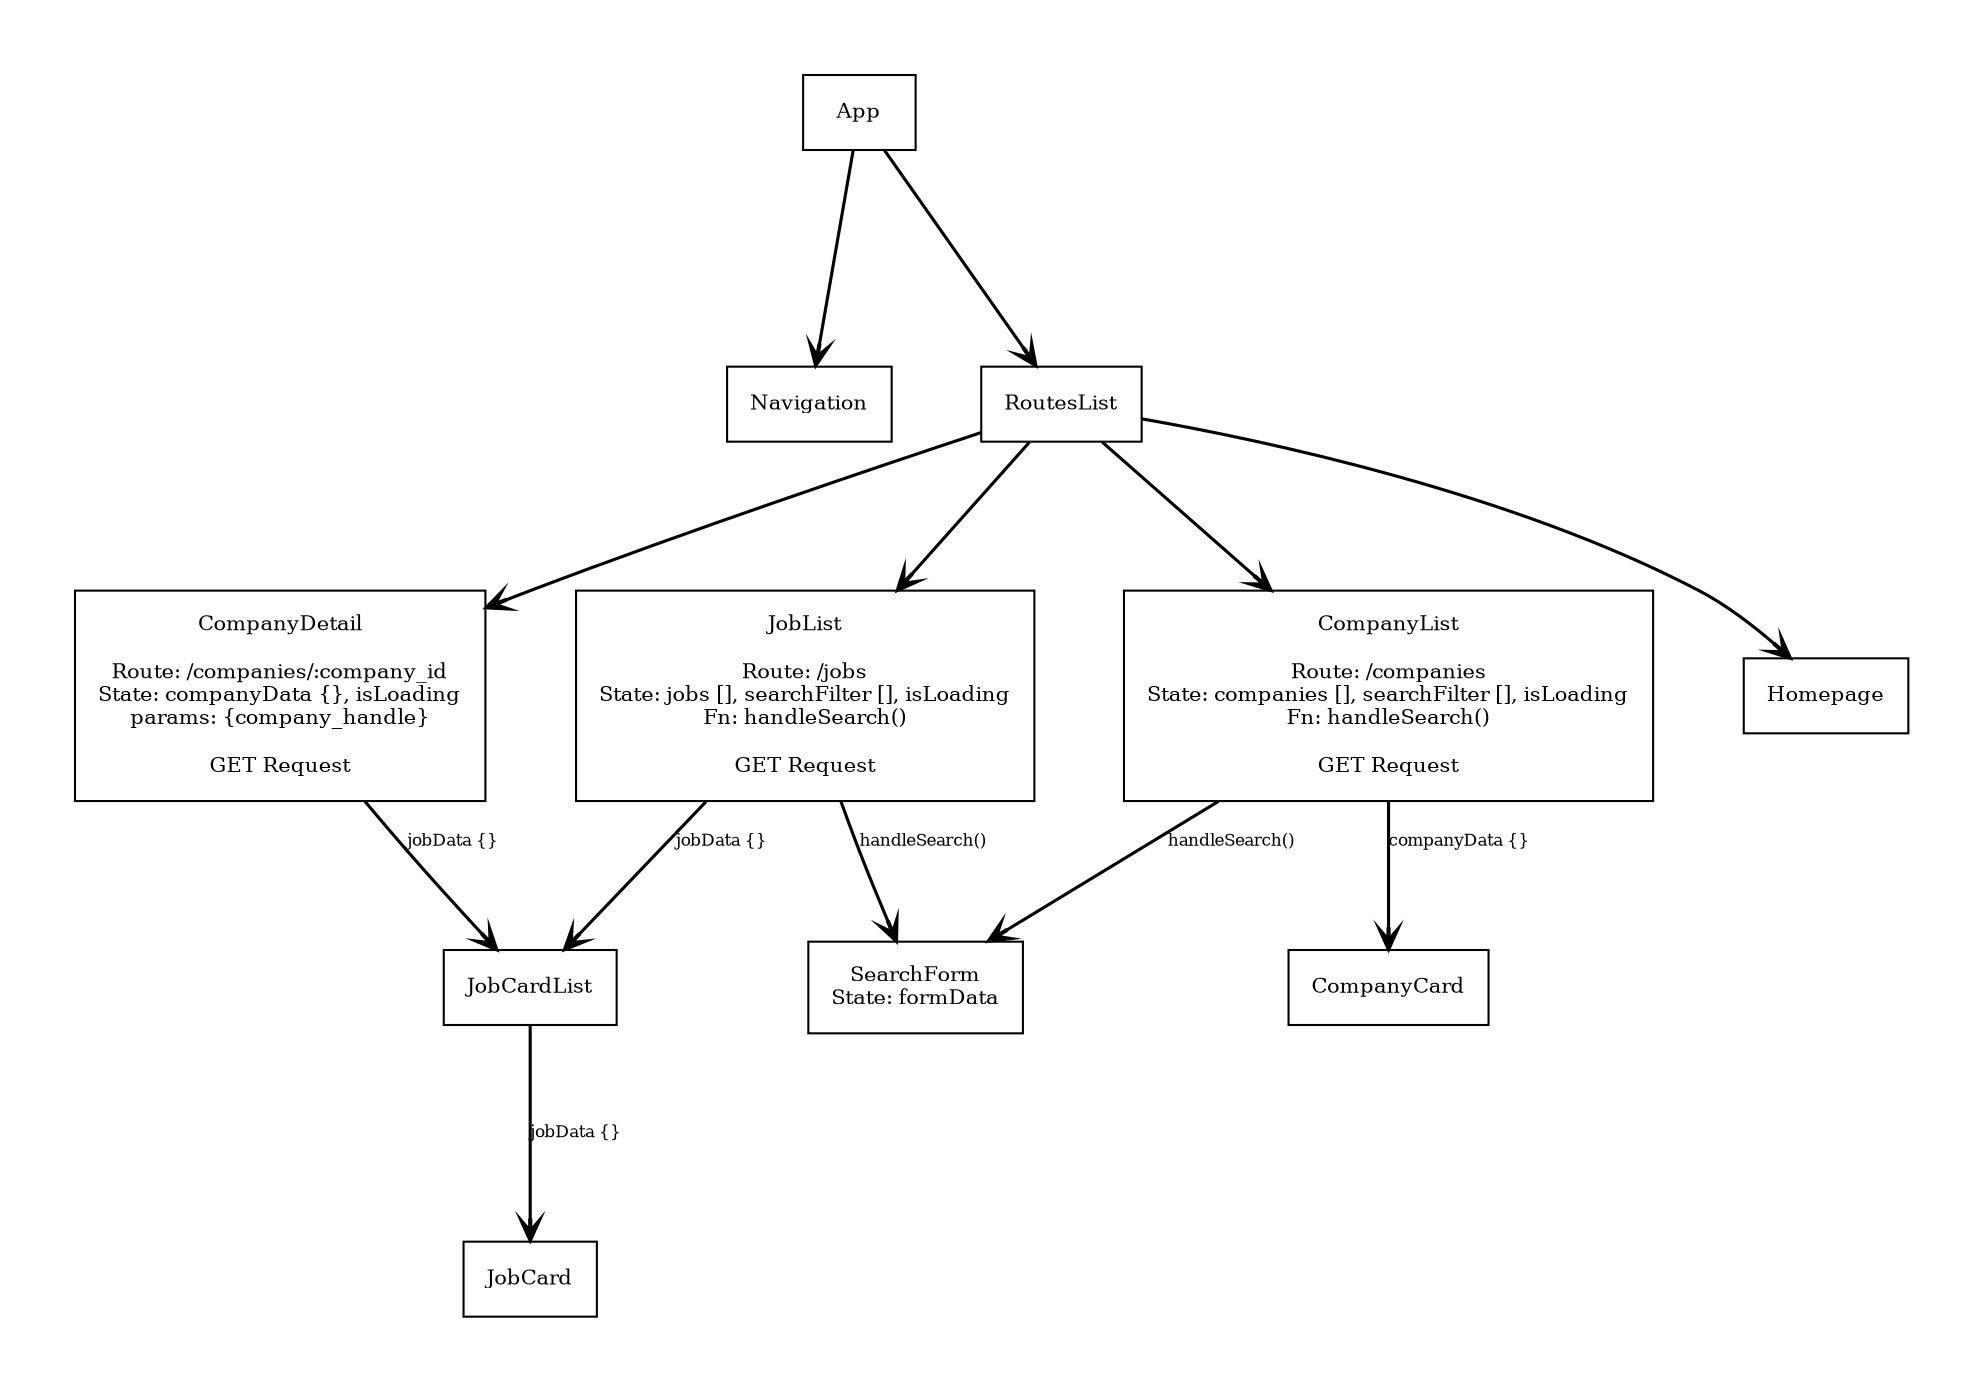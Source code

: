 digraph Madlibs {

  // Light Mode
  graph [pad="0.5", ranksep="0.4 equally", nodesep="0.6", fontsize="10pt"];
  node [fontsize="10pt", shape="rectangle", margin="0.15"];
  edge [fontsize="8pt", penwidth="1.5", arrowhead="vee"];

  // Dark Mode
//   graph [pad="0.5", ranksep="0.4 equally", nodesep="0.6", fontsize="10pt", bgcolor="black"];
//   node [fontsize="10pt", shape="rectangle", margin="0.15", fontcolor="white", color="white", fillcolor="gray30", style="filled"];
//   edge [fontsize="8pt", penwidth="1.5", arrowhead="vee", color="white", fontcolor="white"];

  // Nodes & Edges

  App [label="App\n"]
  NavBar [label="Navigation"]
  Routes [label="RoutesList\n"]
  Company [label="CompanyDetail\n\nRoute: /companies/:company_id\nState: companyData {}, isLoading\nparams: {company_handle}\n\nGET Request"]
  JobListing [label="JobList\n\nRoute: /jobs\nState: jobs [], searchFilter [], isLoading\nFn: handleSearch()\n\nGET Request"]
  CompanyListing [label="CompanyList\n\nRoute: /companies\nState: companies [], searchFilter [], isLoading\nFn: handleSearch()\n\nGET Request"]
  SearchBar [label="SearchForm\nState: formData"]
  JobCardList [label="JobCardList"]


  App -> NavBar
  App -> Routes
  Routes -> CompanyListing
  Routes -> JobListing
  Routes -> Company
  Routes -> Homepage
  CompanyListing -> CompanyCard [label="companyData {}"]


  JobListing, Company -> JobCardList -> JobCard [label="jobData {}"]
  JobListing, CompanyListing -> SearchBar [label="handleSearch()"]
//   App -> Game

//   Game -> StoryPicker [label="[titles]\n'buttonLabel'"]
//   Game -> GameMode [label="{storyData}"]

//   StoryPicker -> Button [label="'buttonLabel'"]

//   GameMode -> Story [label="{storyData}\n'buttonLabel'\nresetStory()\n'storyTitle'"];
//   GameMode -> StoryForm [label="[fields]\n'buttonLabel'\nsaveStory()"];

//   Story -> Button [label="'buttonLabel'\nresetStory()"];
//   StoryForm -> RenderFields [label="[fields]"];
//   StoryForm -> Button [label="'buttonLabel'\nsaveStory()"];

//   RenderFields -> Field [label="onChange()\n[formData]"]
}
